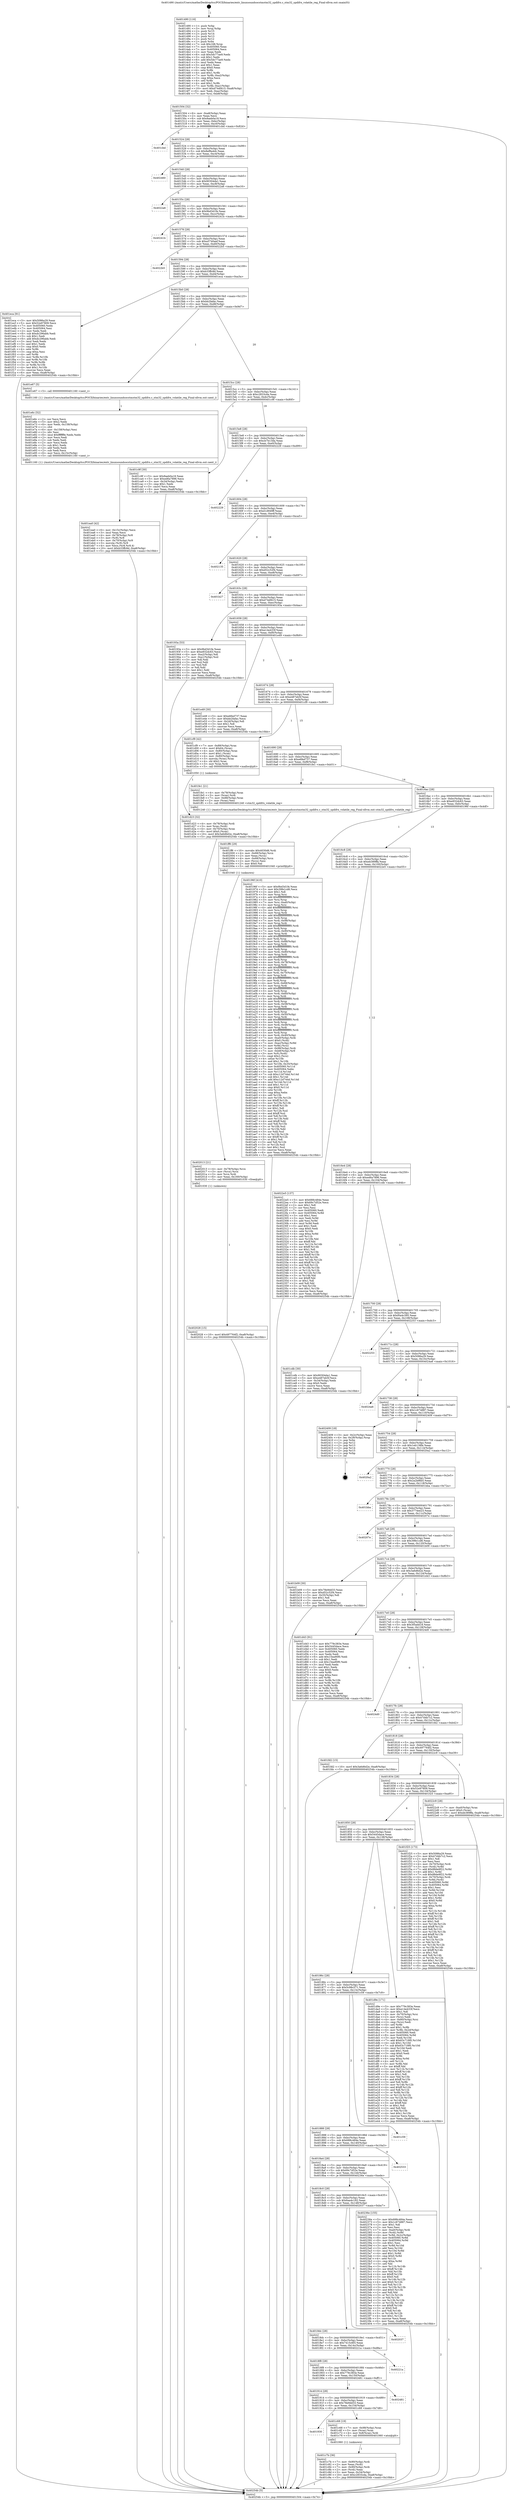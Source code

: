 digraph "0x401490" {
  label = "0x401490 (/mnt/c/Users/mathe/Desktop/tcc/POCII/binaries/extr_linuxsoundsocstmstm32_spdifrx.c_stm32_spdifrx_volatile_reg_Final-ollvm.out::main(0))"
  labelloc = "t"
  node[shape=record]

  Entry [label="",width=0.3,height=0.3,shape=circle,fillcolor=black,style=filled]
  "0x401504" [label="{
     0x401504 [32]\l
     | [instrs]\l
     &nbsp;&nbsp;0x401504 \<+6\>: mov -0xa8(%rbp),%eax\l
     &nbsp;&nbsp;0x40150a \<+2\>: mov %eax,%ecx\l
     &nbsp;&nbsp;0x40150c \<+6\>: sub $0x8aeb0a18,%ecx\l
     &nbsp;&nbsp;0x401512 \<+6\>: mov %eax,-0xbc(%rbp)\l
     &nbsp;&nbsp;0x401518 \<+6\>: mov %ecx,-0xc0(%rbp)\l
     &nbsp;&nbsp;0x40151e \<+6\>: je 0000000000401cbd \<main+0x82d\>\l
  }"]
  "0x401cbd" [label="{
     0x401cbd\l
  }", style=dashed]
  "0x401524" [label="{
     0x401524 [28]\l
     | [instrs]\l
     &nbsp;&nbsp;0x401524 \<+5\>: jmp 0000000000401529 \<main+0x99\>\l
     &nbsp;&nbsp;0x401529 \<+6\>: mov -0xbc(%rbp),%eax\l
     &nbsp;&nbsp;0x40152f \<+5\>: sub $0x8ef8a4dc,%eax\l
     &nbsp;&nbsp;0x401534 \<+6\>: mov %eax,-0xc4(%rbp)\l
     &nbsp;&nbsp;0x40153a \<+6\>: je 0000000000402460 \<main+0xfd0\>\l
  }"]
  Exit [label="",width=0.3,height=0.3,shape=circle,fillcolor=black,style=filled,peripheries=2]
  "0x402460" [label="{
     0x402460\l
  }", style=dashed]
  "0x401540" [label="{
     0x401540 [28]\l
     | [instrs]\l
     &nbsp;&nbsp;0x401540 \<+5\>: jmp 0000000000401545 \<main+0xb5\>\l
     &nbsp;&nbsp;0x401545 \<+6\>: mov -0xbc(%rbp),%eax\l
     &nbsp;&nbsp;0x40154b \<+5\>: sub $0x90304da1,%eax\l
     &nbsp;&nbsp;0x401550 \<+6\>: mov %eax,-0xc8(%rbp)\l
     &nbsp;&nbsp;0x401556 \<+6\>: je 00000000004022a6 \<main+0xe16\>\l
  }"]
  "0x402028" [label="{
     0x402028 [15]\l
     | [instrs]\l
     &nbsp;&nbsp;0x402028 \<+10\>: movl $0x497764f2,-0xa8(%rbp)\l
     &nbsp;&nbsp;0x402032 \<+5\>: jmp 000000000040254b \<main+0x10bb\>\l
  }"]
  "0x4022a6" [label="{
     0x4022a6\l
  }", style=dashed]
  "0x40155c" [label="{
     0x40155c [28]\l
     | [instrs]\l
     &nbsp;&nbsp;0x40155c \<+5\>: jmp 0000000000401561 \<main+0xd1\>\l
     &nbsp;&nbsp;0x401561 \<+6\>: mov -0xbc(%rbp),%eax\l
     &nbsp;&nbsp;0x401567 \<+5\>: sub $0x9bd3d1fe,%eax\l
     &nbsp;&nbsp;0x40156c \<+6\>: mov %eax,-0xcc(%rbp)\l
     &nbsp;&nbsp;0x401572 \<+6\>: je 000000000040241b \<main+0xf8b\>\l
  }"]
  "0x402013" [label="{
     0x402013 [21]\l
     | [instrs]\l
     &nbsp;&nbsp;0x402013 \<+4\>: mov -0x78(%rbp),%rcx\l
     &nbsp;&nbsp;0x402017 \<+3\>: mov (%rcx),%rcx\l
     &nbsp;&nbsp;0x40201a \<+3\>: mov %rcx,%rdi\l
     &nbsp;&nbsp;0x40201d \<+6\>: mov %eax,-0x160(%rbp)\l
     &nbsp;&nbsp;0x402023 \<+5\>: call 0000000000401030 \<free@plt\>\l
     | [calls]\l
     &nbsp;&nbsp;0x401030 \{1\} (unknown)\l
  }"]
  "0x40241b" [label="{
     0x40241b\l
  }", style=dashed]
  "0x401578" [label="{
     0x401578 [28]\l
     | [instrs]\l
     &nbsp;&nbsp;0x401578 \<+5\>: jmp 000000000040157d \<main+0xed\>\l
     &nbsp;&nbsp;0x40157d \<+6\>: mov -0xbc(%rbp),%eax\l
     &nbsp;&nbsp;0x401583 \<+5\>: sub $0xa5740aef,%eax\l
     &nbsp;&nbsp;0x401588 \<+6\>: mov %eax,-0xd0(%rbp)\l
     &nbsp;&nbsp;0x40158e \<+6\>: je 00000000004022b5 \<main+0xe25\>\l
  }"]
  "0x401ff6" [label="{
     0x401ff6 [29]\l
     | [instrs]\l
     &nbsp;&nbsp;0x401ff6 \<+10\>: movabs $0x4030d6,%rdi\l
     &nbsp;&nbsp;0x402000 \<+4\>: mov -0x68(%rbp),%rcx\l
     &nbsp;&nbsp;0x402004 \<+2\>: mov %eax,(%rcx)\l
     &nbsp;&nbsp;0x402006 \<+4\>: mov -0x68(%rbp),%rcx\l
     &nbsp;&nbsp;0x40200a \<+2\>: mov (%rcx),%esi\l
     &nbsp;&nbsp;0x40200c \<+2\>: mov $0x0,%al\l
     &nbsp;&nbsp;0x40200e \<+5\>: call 0000000000401040 \<printf@plt\>\l
     | [calls]\l
     &nbsp;&nbsp;0x401040 \{1\} (unknown)\l
  }"]
  "0x4022b5" [label="{
     0x4022b5\l
  }", style=dashed]
  "0x401594" [label="{
     0x401594 [28]\l
     | [instrs]\l
     &nbsp;&nbsp;0x401594 \<+5\>: jmp 0000000000401599 \<main+0x109\>\l
     &nbsp;&nbsp;0x401599 \<+6\>: mov -0xbc(%rbp),%eax\l
     &nbsp;&nbsp;0x40159f \<+5\>: sub $0xb33ffc8d,%eax\l
     &nbsp;&nbsp;0x4015a4 \<+6\>: mov %eax,-0xd4(%rbp)\l
     &nbsp;&nbsp;0x4015aa \<+6\>: je 0000000000401eca \<main+0xa3a\>\l
  }"]
  "0x401ea0" [label="{
     0x401ea0 [42]\l
     | [instrs]\l
     &nbsp;&nbsp;0x401ea0 \<+6\>: mov -0x15c(%rbp),%ecx\l
     &nbsp;&nbsp;0x401ea6 \<+3\>: imul %eax,%ecx\l
     &nbsp;&nbsp;0x401ea9 \<+4\>: mov -0x78(%rbp),%r8\l
     &nbsp;&nbsp;0x401ead \<+3\>: mov (%r8),%r8\l
     &nbsp;&nbsp;0x401eb0 \<+4\>: mov -0x70(%rbp),%r9\l
     &nbsp;&nbsp;0x401eb4 \<+3\>: movslq (%r9),%r9\l
     &nbsp;&nbsp;0x401eb7 \<+4\>: mov %ecx,(%r8,%r9,4)\l
     &nbsp;&nbsp;0x401ebb \<+10\>: movl $0xb33ffc8d,-0xa8(%rbp)\l
     &nbsp;&nbsp;0x401ec5 \<+5\>: jmp 000000000040254b \<main+0x10bb\>\l
  }"]
  "0x401eca" [label="{
     0x401eca [91]\l
     | [instrs]\l
     &nbsp;&nbsp;0x401eca \<+5\>: mov $0x5086a29,%eax\l
     &nbsp;&nbsp;0x401ecf \<+5\>: mov $0x52e97809,%ecx\l
     &nbsp;&nbsp;0x401ed4 \<+7\>: mov 0x405060,%edx\l
     &nbsp;&nbsp;0x401edb \<+7\>: mov 0x405064,%esi\l
     &nbsp;&nbsp;0x401ee2 \<+2\>: mov %edx,%edi\l
     &nbsp;&nbsp;0x401ee4 \<+6\>: sub $0xdc296abb,%edi\l
     &nbsp;&nbsp;0x401eea \<+3\>: sub $0x1,%edi\l
     &nbsp;&nbsp;0x401eed \<+6\>: add $0xdc296abb,%edi\l
     &nbsp;&nbsp;0x401ef3 \<+3\>: imul %edi,%edx\l
     &nbsp;&nbsp;0x401ef6 \<+3\>: and $0x1,%edx\l
     &nbsp;&nbsp;0x401ef9 \<+3\>: cmp $0x0,%edx\l
     &nbsp;&nbsp;0x401efc \<+4\>: sete %r8b\l
     &nbsp;&nbsp;0x401f00 \<+3\>: cmp $0xa,%esi\l
     &nbsp;&nbsp;0x401f03 \<+4\>: setl %r9b\l
     &nbsp;&nbsp;0x401f07 \<+3\>: mov %r8b,%r10b\l
     &nbsp;&nbsp;0x401f0a \<+3\>: and %r9b,%r10b\l
     &nbsp;&nbsp;0x401f0d \<+3\>: xor %r9b,%r8b\l
     &nbsp;&nbsp;0x401f10 \<+3\>: or %r8b,%r10b\l
     &nbsp;&nbsp;0x401f13 \<+4\>: test $0x1,%r10b\l
     &nbsp;&nbsp;0x401f17 \<+3\>: cmovne %ecx,%eax\l
     &nbsp;&nbsp;0x401f1a \<+6\>: mov %eax,-0xa8(%rbp)\l
     &nbsp;&nbsp;0x401f20 \<+5\>: jmp 000000000040254b \<main+0x10bb\>\l
  }"]
  "0x4015b0" [label="{
     0x4015b0 [28]\l
     | [instrs]\l
     &nbsp;&nbsp;0x4015b0 \<+5\>: jmp 00000000004015b5 \<main+0x125\>\l
     &nbsp;&nbsp;0x4015b5 \<+6\>: mov -0xbc(%rbp),%eax\l
     &nbsp;&nbsp;0x4015bb \<+5\>: sub $0xbb2fafac,%eax\l
     &nbsp;&nbsp;0x4015c0 \<+6\>: mov %eax,-0xd8(%rbp)\l
     &nbsp;&nbsp;0x4015c6 \<+6\>: je 0000000000401e67 \<main+0x9d7\>\l
  }"]
  "0x401e6c" [label="{
     0x401e6c [52]\l
     | [instrs]\l
     &nbsp;&nbsp;0x401e6c \<+2\>: xor %ecx,%ecx\l
     &nbsp;&nbsp;0x401e6e \<+5\>: mov $0x2,%edx\l
     &nbsp;&nbsp;0x401e73 \<+6\>: mov %edx,-0x158(%rbp)\l
     &nbsp;&nbsp;0x401e79 \<+1\>: cltd\l
     &nbsp;&nbsp;0x401e7a \<+6\>: mov -0x158(%rbp),%esi\l
     &nbsp;&nbsp;0x401e80 \<+2\>: idiv %esi\l
     &nbsp;&nbsp;0x401e82 \<+6\>: imul $0xfffffffe,%edx,%edx\l
     &nbsp;&nbsp;0x401e88 \<+2\>: mov %ecx,%edi\l
     &nbsp;&nbsp;0x401e8a \<+2\>: sub %edx,%edi\l
     &nbsp;&nbsp;0x401e8c \<+2\>: mov %ecx,%edx\l
     &nbsp;&nbsp;0x401e8e \<+3\>: sub $0x1,%edx\l
     &nbsp;&nbsp;0x401e91 \<+2\>: add %edx,%edi\l
     &nbsp;&nbsp;0x401e93 \<+2\>: sub %edi,%ecx\l
     &nbsp;&nbsp;0x401e95 \<+6\>: mov %ecx,-0x15c(%rbp)\l
     &nbsp;&nbsp;0x401e9b \<+5\>: call 0000000000401160 \<next_i\>\l
     | [calls]\l
     &nbsp;&nbsp;0x401160 \{1\} (/mnt/c/Users/mathe/Desktop/tcc/POCII/binaries/extr_linuxsoundsocstmstm32_spdifrx.c_stm32_spdifrx_volatile_reg_Final-ollvm.out::next_i)\l
  }"]
  "0x401e67" [label="{
     0x401e67 [5]\l
     | [instrs]\l
     &nbsp;&nbsp;0x401e67 \<+5\>: call 0000000000401160 \<next_i\>\l
     | [calls]\l
     &nbsp;&nbsp;0x401160 \{1\} (/mnt/c/Users/mathe/Desktop/tcc/POCII/binaries/extr_linuxsoundsocstmstm32_spdifrx.c_stm32_spdifrx_volatile_reg_Final-ollvm.out::next_i)\l
  }"]
  "0x4015cc" [label="{
     0x4015cc [28]\l
     | [instrs]\l
     &nbsp;&nbsp;0x4015cc \<+5\>: jmp 00000000004015d1 \<main+0x141\>\l
     &nbsp;&nbsp;0x4015d1 \<+6\>: mov -0xbc(%rbp),%eax\l
     &nbsp;&nbsp;0x4015d7 \<+5\>: sub $0xc2833cda,%eax\l
     &nbsp;&nbsp;0x4015dc \<+6\>: mov %eax,-0xdc(%rbp)\l
     &nbsp;&nbsp;0x4015e2 \<+6\>: je 0000000000401c9f \<main+0x80f\>\l
  }"]
  "0x401d23" [label="{
     0x401d23 [32]\l
     | [instrs]\l
     &nbsp;&nbsp;0x401d23 \<+4\>: mov -0x78(%rbp),%rdi\l
     &nbsp;&nbsp;0x401d27 \<+3\>: mov %rax,(%rdi)\l
     &nbsp;&nbsp;0x401d2a \<+4\>: mov -0x70(%rbp),%rax\l
     &nbsp;&nbsp;0x401d2e \<+6\>: movl $0x0,(%rax)\l
     &nbsp;&nbsp;0x401d34 \<+10\>: movl $0x3a6d6d2e,-0xa8(%rbp)\l
     &nbsp;&nbsp;0x401d3e \<+5\>: jmp 000000000040254b \<main+0x10bb\>\l
  }"]
  "0x401c9f" [label="{
     0x401c9f [30]\l
     | [instrs]\l
     &nbsp;&nbsp;0x401c9f \<+5\>: mov $0x8aeb0a18,%eax\l
     &nbsp;&nbsp;0x401ca4 \<+5\>: mov $0xed6a7896,%ecx\l
     &nbsp;&nbsp;0x401ca9 \<+3\>: mov -0x34(%rbp),%edx\l
     &nbsp;&nbsp;0x401cac \<+3\>: cmp $0x1,%edx\l
     &nbsp;&nbsp;0x401caf \<+3\>: cmovl %ecx,%eax\l
     &nbsp;&nbsp;0x401cb2 \<+6\>: mov %eax,-0xa8(%rbp)\l
     &nbsp;&nbsp;0x401cb8 \<+5\>: jmp 000000000040254b \<main+0x10bb\>\l
  }"]
  "0x4015e8" [label="{
     0x4015e8 [28]\l
     | [instrs]\l
     &nbsp;&nbsp;0x4015e8 \<+5\>: jmp 00000000004015ed \<main+0x15d\>\l
     &nbsp;&nbsp;0x4015ed \<+6\>: mov -0xbc(%rbp),%eax\l
     &nbsp;&nbsp;0x4015f3 \<+5\>: sub $0xcb7b13da,%eax\l
     &nbsp;&nbsp;0x4015f8 \<+6\>: mov %eax,-0xe0(%rbp)\l
     &nbsp;&nbsp;0x4015fe \<+6\>: je 0000000000402229 \<main+0xd99\>\l
  }"]
  "0x401c7b" [label="{
     0x401c7b [36]\l
     | [instrs]\l
     &nbsp;&nbsp;0x401c7b \<+7\>: mov -0x90(%rbp),%rdi\l
     &nbsp;&nbsp;0x401c82 \<+2\>: mov %eax,(%rdi)\l
     &nbsp;&nbsp;0x401c84 \<+7\>: mov -0x90(%rbp),%rdi\l
     &nbsp;&nbsp;0x401c8b \<+2\>: mov (%rdi),%eax\l
     &nbsp;&nbsp;0x401c8d \<+3\>: mov %eax,-0x34(%rbp)\l
     &nbsp;&nbsp;0x401c90 \<+10\>: movl $0xc2833cda,-0xa8(%rbp)\l
     &nbsp;&nbsp;0x401c9a \<+5\>: jmp 000000000040254b \<main+0x10bb\>\l
  }"]
  "0x402229" [label="{
     0x402229\l
  }", style=dashed]
  "0x401604" [label="{
     0x401604 [28]\l
     | [instrs]\l
     &nbsp;&nbsp;0x401604 \<+5\>: jmp 0000000000401609 \<main+0x179\>\l
     &nbsp;&nbsp;0x401609 \<+6\>: mov -0xbc(%rbp),%eax\l
     &nbsp;&nbsp;0x40160f \<+5\>: sub $0xd1d949ff,%eax\l
     &nbsp;&nbsp;0x401614 \<+6\>: mov %eax,-0xe4(%rbp)\l
     &nbsp;&nbsp;0x40161a \<+6\>: je 0000000000402135 \<main+0xca5\>\l
  }"]
  "0x401930" [label="{
     0x401930\l
  }", style=dashed]
  "0x402135" [label="{
     0x402135\l
  }", style=dashed]
  "0x401620" [label="{
     0x401620 [28]\l
     | [instrs]\l
     &nbsp;&nbsp;0x401620 \<+5\>: jmp 0000000000401625 \<main+0x195\>\l
     &nbsp;&nbsp;0x401625 \<+6\>: mov -0xbc(%rbp),%eax\l
     &nbsp;&nbsp;0x40162b \<+5\>: sub $0xd52c52f4,%eax\l
     &nbsp;&nbsp;0x401630 \<+6\>: mov %eax,-0xe8(%rbp)\l
     &nbsp;&nbsp;0x401636 \<+6\>: je 0000000000401b27 \<main+0x697\>\l
  }"]
  "0x401c68" [label="{
     0x401c68 [19]\l
     | [instrs]\l
     &nbsp;&nbsp;0x401c68 \<+7\>: mov -0x98(%rbp),%rax\l
     &nbsp;&nbsp;0x401c6f \<+3\>: mov (%rax),%rax\l
     &nbsp;&nbsp;0x401c72 \<+4\>: mov 0x8(%rax),%rdi\l
     &nbsp;&nbsp;0x401c76 \<+5\>: call 0000000000401060 \<atoi@plt\>\l
     | [calls]\l
     &nbsp;&nbsp;0x401060 \{1\} (unknown)\l
  }"]
  "0x401b27" [label="{
     0x401b27\l
  }", style=dashed]
  "0x40163c" [label="{
     0x40163c [28]\l
     | [instrs]\l
     &nbsp;&nbsp;0x40163c \<+5\>: jmp 0000000000401641 \<main+0x1b1\>\l
     &nbsp;&nbsp;0x401641 \<+6\>: mov -0xbc(%rbp),%eax\l
     &nbsp;&nbsp;0x401647 \<+5\>: sub $0xd74df415,%eax\l
     &nbsp;&nbsp;0x40164c \<+6\>: mov %eax,-0xec(%rbp)\l
     &nbsp;&nbsp;0x401652 \<+6\>: je 000000000040193a \<main+0x4aa\>\l
  }"]
  "0x401914" [label="{
     0x401914 [28]\l
     | [instrs]\l
     &nbsp;&nbsp;0x401914 \<+5\>: jmp 0000000000401919 \<main+0x489\>\l
     &nbsp;&nbsp;0x401919 \<+6\>: mov -0xbc(%rbp),%eax\l
     &nbsp;&nbsp;0x40191f \<+5\>: sub $0x78e9dd33,%eax\l
     &nbsp;&nbsp;0x401924 \<+6\>: mov %eax,-0x154(%rbp)\l
     &nbsp;&nbsp;0x40192a \<+6\>: je 0000000000401c68 \<main+0x7d8\>\l
  }"]
  "0x40193a" [label="{
     0x40193a [53]\l
     | [instrs]\l
     &nbsp;&nbsp;0x40193a \<+5\>: mov $0x9bd3d1fe,%eax\l
     &nbsp;&nbsp;0x40193f \<+5\>: mov $0xe932dc63,%ecx\l
     &nbsp;&nbsp;0x401944 \<+6\>: mov -0xa2(%rbp),%dl\l
     &nbsp;&nbsp;0x40194a \<+7\>: mov -0xa1(%rbp),%sil\l
     &nbsp;&nbsp;0x401951 \<+3\>: mov %dl,%dil\l
     &nbsp;&nbsp;0x401954 \<+3\>: and %sil,%dil\l
     &nbsp;&nbsp;0x401957 \<+3\>: xor %sil,%dl\l
     &nbsp;&nbsp;0x40195a \<+3\>: or %dl,%dil\l
     &nbsp;&nbsp;0x40195d \<+4\>: test $0x1,%dil\l
     &nbsp;&nbsp;0x401961 \<+3\>: cmovne %ecx,%eax\l
     &nbsp;&nbsp;0x401964 \<+6\>: mov %eax,-0xa8(%rbp)\l
     &nbsp;&nbsp;0x40196a \<+5\>: jmp 000000000040254b \<main+0x10bb\>\l
  }"]
  "0x401658" [label="{
     0x401658 [28]\l
     | [instrs]\l
     &nbsp;&nbsp;0x401658 \<+5\>: jmp 000000000040165d \<main+0x1cd\>\l
     &nbsp;&nbsp;0x40165d \<+6\>: mov -0xbc(%rbp),%eax\l
     &nbsp;&nbsp;0x401663 \<+5\>: sub $0xe14e433f,%eax\l
     &nbsp;&nbsp;0x401668 \<+6\>: mov %eax,-0xf0(%rbp)\l
     &nbsp;&nbsp;0x40166e \<+6\>: je 0000000000401e49 \<main+0x9b9\>\l
  }"]
  "0x40254b" [label="{
     0x40254b [5]\l
     | [instrs]\l
     &nbsp;&nbsp;0x40254b \<+5\>: jmp 0000000000401504 \<main+0x74\>\l
  }"]
  "0x401490" [label="{
     0x401490 [116]\l
     | [instrs]\l
     &nbsp;&nbsp;0x401490 \<+1\>: push %rbp\l
     &nbsp;&nbsp;0x401491 \<+3\>: mov %rsp,%rbp\l
     &nbsp;&nbsp;0x401494 \<+2\>: push %r15\l
     &nbsp;&nbsp;0x401496 \<+2\>: push %r14\l
     &nbsp;&nbsp;0x401498 \<+2\>: push %r13\l
     &nbsp;&nbsp;0x40149a \<+2\>: push %r12\l
     &nbsp;&nbsp;0x40149c \<+1\>: push %rbx\l
     &nbsp;&nbsp;0x40149d \<+7\>: sub $0x168,%rsp\l
     &nbsp;&nbsp;0x4014a4 \<+7\>: mov 0x405060,%eax\l
     &nbsp;&nbsp;0x4014ab \<+7\>: mov 0x405064,%ecx\l
     &nbsp;&nbsp;0x4014b2 \<+2\>: mov %eax,%edx\l
     &nbsp;&nbsp;0x4014b4 \<+6\>: sub $0x5dc77ae9,%edx\l
     &nbsp;&nbsp;0x4014ba \<+3\>: sub $0x1,%edx\l
     &nbsp;&nbsp;0x4014bd \<+6\>: add $0x5dc77ae9,%edx\l
     &nbsp;&nbsp;0x4014c3 \<+3\>: imul %edx,%eax\l
     &nbsp;&nbsp;0x4014c6 \<+3\>: and $0x1,%eax\l
     &nbsp;&nbsp;0x4014c9 \<+3\>: cmp $0x0,%eax\l
     &nbsp;&nbsp;0x4014cc \<+4\>: sete %r8b\l
     &nbsp;&nbsp;0x4014d0 \<+4\>: and $0x1,%r8b\l
     &nbsp;&nbsp;0x4014d4 \<+7\>: mov %r8b,-0xa2(%rbp)\l
     &nbsp;&nbsp;0x4014db \<+3\>: cmp $0xa,%ecx\l
     &nbsp;&nbsp;0x4014de \<+4\>: setl %r8b\l
     &nbsp;&nbsp;0x4014e2 \<+4\>: and $0x1,%r8b\l
     &nbsp;&nbsp;0x4014e6 \<+7\>: mov %r8b,-0xa1(%rbp)\l
     &nbsp;&nbsp;0x4014ed \<+10\>: movl $0xd74df415,-0xa8(%rbp)\l
     &nbsp;&nbsp;0x4014f7 \<+6\>: mov %edi,-0xac(%rbp)\l
     &nbsp;&nbsp;0x4014fd \<+7\>: mov %rsi,-0xb8(%rbp)\l
  }"]
  "0x402481" [label="{
     0x402481\l
  }", style=dashed]
  "0x401e49" [label="{
     0x401e49 [30]\l
     | [instrs]\l
     &nbsp;&nbsp;0x401e49 \<+5\>: mov $0xe6fed737,%eax\l
     &nbsp;&nbsp;0x401e4e \<+5\>: mov $0xbb2fafac,%ecx\l
     &nbsp;&nbsp;0x401e53 \<+3\>: mov -0x2d(%rbp),%dl\l
     &nbsp;&nbsp;0x401e56 \<+3\>: test $0x1,%dl\l
     &nbsp;&nbsp;0x401e59 \<+3\>: cmovne %ecx,%eax\l
     &nbsp;&nbsp;0x401e5c \<+6\>: mov %eax,-0xa8(%rbp)\l
     &nbsp;&nbsp;0x401e62 \<+5\>: jmp 000000000040254b \<main+0x10bb\>\l
  }"]
  "0x401674" [label="{
     0x401674 [28]\l
     | [instrs]\l
     &nbsp;&nbsp;0x401674 \<+5\>: jmp 0000000000401679 \<main+0x1e9\>\l
     &nbsp;&nbsp;0x401679 \<+6\>: mov -0xbc(%rbp),%eax\l
     &nbsp;&nbsp;0x40167f \<+5\>: sub $0xe487eb5f,%eax\l
     &nbsp;&nbsp;0x401684 \<+6\>: mov %eax,-0xf4(%rbp)\l
     &nbsp;&nbsp;0x40168a \<+6\>: je 0000000000401cf9 \<main+0x869\>\l
  }"]
  "0x4018f8" [label="{
     0x4018f8 [28]\l
     | [instrs]\l
     &nbsp;&nbsp;0x4018f8 \<+5\>: jmp 00000000004018fd \<main+0x46d\>\l
     &nbsp;&nbsp;0x4018fd \<+6\>: mov -0xbc(%rbp),%eax\l
     &nbsp;&nbsp;0x401903 \<+5\>: sub $0x779c383e,%eax\l
     &nbsp;&nbsp;0x401908 \<+6\>: mov %eax,-0x150(%rbp)\l
     &nbsp;&nbsp;0x40190e \<+6\>: je 0000000000402481 \<main+0xff1\>\l
  }"]
  "0x401cf9" [label="{
     0x401cf9 [42]\l
     | [instrs]\l
     &nbsp;&nbsp;0x401cf9 \<+7\>: mov -0x88(%rbp),%rax\l
     &nbsp;&nbsp;0x401d00 \<+6\>: movl $0x64,(%rax)\l
     &nbsp;&nbsp;0x401d06 \<+4\>: mov -0x80(%rbp),%rax\l
     &nbsp;&nbsp;0x401d0a \<+6\>: movl $0x1,(%rax)\l
     &nbsp;&nbsp;0x401d10 \<+4\>: mov -0x80(%rbp),%rax\l
     &nbsp;&nbsp;0x401d14 \<+3\>: movslq (%rax),%rax\l
     &nbsp;&nbsp;0x401d17 \<+4\>: shl $0x2,%rax\l
     &nbsp;&nbsp;0x401d1b \<+3\>: mov %rax,%rdi\l
     &nbsp;&nbsp;0x401d1e \<+5\>: call 0000000000401050 \<malloc@plt\>\l
     | [calls]\l
     &nbsp;&nbsp;0x401050 \{1\} (unknown)\l
  }"]
  "0x401690" [label="{
     0x401690 [28]\l
     | [instrs]\l
     &nbsp;&nbsp;0x401690 \<+5\>: jmp 0000000000401695 \<main+0x205\>\l
     &nbsp;&nbsp;0x401695 \<+6\>: mov -0xbc(%rbp),%eax\l
     &nbsp;&nbsp;0x40169b \<+5\>: sub $0xe6fed737,%eax\l
     &nbsp;&nbsp;0x4016a0 \<+6\>: mov %eax,-0xf8(%rbp)\l
     &nbsp;&nbsp;0x4016a6 \<+6\>: je 0000000000401fe1 \<main+0xb51\>\l
  }"]
  "0x40221a" [label="{
     0x40221a\l
  }", style=dashed]
  "0x401fe1" [label="{
     0x401fe1 [21]\l
     | [instrs]\l
     &nbsp;&nbsp;0x401fe1 \<+4\>: mov -0x78(%rbp),%rax\l
     &nbsp;&nbsp;0x401fe5 \<+3\>: mov (%rax),%rdi\l
     &nbsp;&nbsp;0x401fe8 \<+7\>: mov -0x88(%rbp),%rax\l
     &nbsp;&nbsp;0x401fef \<+2\>: mov (%rax),%esi\l
     &nbsp;&nbsp;0x401ff1 \<+5\>: call 0000000000401240 \<stm32_spdifrx_volatile_reg\>\l
     | [calls]\l
     &nbsp;&nbsp;0x401240 \{1\} (/mnt/c/Users/mathe/Desktop/tcc/POCII/binaries/extr_linuxsoundsocstmstm32_spdifrx.c_stm32_spdifrx_volatile_reg_Final-ollvm.out::stm32_spdifrx_volatile_reg)\l
  }"]
  "0x4016ac" [label="{
     0x4016ac [28]\l
     | [instrs]\l
     &nbsp;&nbsp;0x4016ac \<+5\>: jmp 00000000004016b1 \<main+0x221\>\l
     &nbsp;&nbsp;0x4016b1 \<+6\>: mov -0xbc(%rbp),%eax\l
     &nbsp;&nbsp;0x4016b7 \<+5\>: sub $0xe932dc63,%eax\l
     &nbsp;&nbsp;0x4016bc \<+6\>: mov %eax,-0xfc(%rbp)\l
     &nbsp;&nbsp;0x4016c2 \<+6\>: je 000000000040196f \<main+0x4df\>\l
  }"]
  "0x4018dc" [label="{
     0x4018dc [28]\l
     | [instrs]\l
     &nbsp;&nbsp;0x4018dc \<+5\>: jmp 00000000004018e1 \<main+0x451\>\l
     &nbsp;&nbsp;0x4018e1 \<+6\>: mov -0xbc(%rbp),%eax\l
     &nbsp;&nbsp;0x4018e7 \<+5\>: sub $0x7415c6f3,%eax\l
     &nbsp;&nbsp;0x4018ec \<+6\>: mov %eax,-0x14c(%rbp)\l
     &nbsp;&nbsp;0x4018f2 \<+6\>: je 000000000040221a \<main+0xd8a\>\l
  }"]
  "0x40196f" [label="{
     0x40196f [410]\l
     | [instrs]\l
     &nbsp;&nbsp;0x40196f \<+5\>: mov $0x9bd3d1fe,%eax\l
     &nbsp;&nbsp;0x401974 \<+5\>: mov $0x39fe1cd6,%ecx\l
     &nbsp;&nbsp;0x401979 \<+2\>: mov $0x1,%dl\l
     &nbsp;&nbsp;0x40197b \<+3\>: mov %rsp,%rsi\l
     &nbsp;&nbsp;0x40197e \<+4\>: add $0xfffffffffffffff0,%rsi\l
     &nbsp;&nbsp;0x401982 \<+3\>: mov %rsi,%rsp\l
     &nbsp;&nbsp;0x401985 \<+7\>: mov %rsi,-0xa0(%rbp)\l
     &nbsp;&nbsp;0x40198c \<+3\>: mov %rsp,%rsi\l
     &nbsp;&nbsp;0x40198f \<+4\>: add $0xfffffffffffffff0,%rsi\l
     &nbsp;&nbsp;0x401993 \<+3\>: mov %rsi,%rsp\l
     &nbsp;&nbsp;0x401996 \<+3\>: mov %rsp,%rdi\l
     &nbsp;&nbsp;0x401999 \<+4\>: add $0xfffffffffffffff0,%rdi\l
     &nbsp;&nbsp;0x40199d \<+3\>: mov %rdi,%rsp\l
     &nbsp;&nbsp;0x4019a0 \<+7\>: mov %rdi,-0x98(%rbp)\l
     &nbsp;&nbsp;0x4019a7 \<+3\>: mov %rsp,%rdi\l
     &nbsp;&nbsp;0x4019aa \<+4\>: add $0xfffffffffffffff0,%rdi\l
     &nbsp;&nbsp;0x4019ae \<+3\>: mov %rdi,%rsp\l
     &nbsp;&nbsp;0x4019b1 \<+7\>: mov %rdi,-0x90(%rbp)\l
     &nbsp;&nbsp;0x4019b8 \<+3\>: mov %rsp,%rdi\l
     &nbsp;&nbsp;0x4019bb \<+4\>: add $0xfffffffffffffff0,%rdi\l
     &nbsp;&nbsp;0x4019bf \<+3\>: mov %rdi,%rsp\l
     &nbsp;&nbsp;0x4019c2 \<+7\>: mov %rdi,-0x88(%rbp)\l
     &nbsp;&nbsp;0x4019c9 \<+3\>: mov %rsp,%rdi\l
     &nbsp;&nbsp;0x4019cc \<+4\>: add $0xfffffffffffffff0,%rdi\l
     &nbsp;&nbsp;0x4019d0 \<+3\>: mov %rdi,%rsp\l
     &nbsp;&nbsp;0x4019d3 \<+4\>: mov %rdi,-0x80(%rbp)\l
     &nbsp;&nbsp;0x4019d7 \<+3\>: mov %rsp,%rdi\l
     &nbsp;&nbsp;0x4019da \<+4\>: add $0xfffffffffffffff0,%rdi\l
     &nbsp;&nbsp;0x4019de \<+3\>: mov %rdi,%rsp\l
     &nbsp;&nbsp;0x4019e1 \<+4\>: mov %rdi,-0x78(%rbp)\l
     &nbsp;&nbsp;0x4019e5 \<+3\>: mov %rsp,%rdi\l
     &nbsp;&nbsp;0x4019e8 \<+4\>: add $0xfffffffffffffff0,%rdi\l
     &nbsp;&nbsp;0x4019ec \<+3\>: mov %rdi,%rsp\l
     &nbsp;&nbsp;0x4019ef \<+4\>: mov %rdi,-0x70(%rbp)\l
     &nbsp;&nbsp;0x4019f3 \<+3\>: mov %rsp,%rdi\l
     &nbsp;&nbsp;0x4019f6 \<+4\>: add $0xfffffffffffffff0,%rdi\l
     &nbsp;&nbsp;0x4019fa \<+3\>: mov %rdi,%rsp\l
     &nbsp;&nbsp;0x4019fd \<+4\>: mov %rdi,-0x68(%rbp)\l
     &nbsp;&nbsp;0x401a01 \<+3\>: mov %rsp,%rdi\l
     &nbsp;&nbsp;0x401a04 \<+4\>: add $0xfffffffffffffff0,%rdi\l
     &nbsp;&nbsp;0x401a08 \<+3\>: mov %rdi,%rsp\l
     &nbsp;&nbsp;0x401a0b \<+4\>: mov %rdi,-0x60(%rbp)\l
     &nbsp;&nbsp;0x401a0f \<+3\>: mov %rsp,%rdi\l
     &nbsp;&nbsp;0x401a12 \<+4\>: add $0xfffffffffffffff0,%rdi\l
     &nbsp;&nbsp;0x401a16 \<+3\>: mov %rdi,%rsp\l
     &nbsp;&nbsp;0x401a19 \<+4\>: mov %rdi,-0x58(%rbp)\l
     &nbsp;&nbsp;0x401a1d \<+3\>: mov %rsp,%rdi\l
     &nbsp;&nbsp;0x401a20 \<+4\>: add $0xfffffffffffffff0,%rdi\l
     &nbsp;&nbsp;0x401a24 \<+3\>: mov %rdi,%rsp\l
     &nbsp;&nbsp;0x401a27 \<+4\>: mov %rdi,-0x50(%rbp)\l
     &nbsp;&nbsp;0x401a2b \<+3\>: mov %rsp,%rdi\l
     &nbsp;&nbsp;0x401a2e \<+4\>: add $0xfffffffffffffff0,%rdi\l
     &nbsp;&nbsp;0x401a32 \<+3\>: mov %rdi,%rsp\l
     &nbsp;&nbsp;0x401a35 \<+4\>: mov %rdi,-0x48(%rbp)\l
     &nbsp;&nbsp;0x401a39 \<+3\>: mov %rsp,%rdi\l
     &nbsp;&nbsp;0x401a3c \<+4\>: add $0xfffffffffffffff0,%rdi\l
     &nbsp;&nbsp;0x401a40 \<+3\>: mov %rdi,%rsp\l
     &nbsp;&nbsp;0x401a43 \<+4\>: mov %rdi,-0x40(%rbp)\l
     &nbsp;&nbsp;0x401a47 \<+7\>: mov -0xa0(%rbp),%rdi\l
     &nbsp;&nbsp;0x401a4e \<+6\>: movl $0x0,(%rdi)\l
     &nbsp;&nbsp;0x401a54 \<+7\>: mov -0xac(%rbp),%r8d\l
     &nbsp;&nbsp;0x401a5b \<+3\>: mov %r8d,(%rsi)\l
     &nbsp;&nbsp;0x401a5e \<+7\>: mov -0x98(%rbp),%rdi\l
     &nbsp;&nbsp;0x401a65 \<+7\>: mov -0xb8(%rbp),%r9\l
     &nbsp;&nbsp;0x401a6c \<+3\>: mov %r9,(%rdi)\l
     &nbsp;&nbsp;0x401a6f \<+3\>: cmpl $0x2,(%rsi)\l
     &nbsp;&nbsp;0x401a72 \<+4\>: setne %r10b\l
     &nbsp;&nbsp;0x401a76 \<+4\>: and $0x1,%r10b\l
     &nbsp;&nbsp;0x401a7a \<+4\>: mov %r10b,-0x35(%rbp)\l
     &nbsp;&nbsp;0x401a7e \<+8\>: mov 0x405060,%r11d\l
     &nbsp;&nbsp;0x401a86 \<+7\>: mov 0x405064,%ebx\l
     &nbsp;&nbsp;0x401a8d \<+3\>: mov %r11d,%r14d\l
     &nbsp;&nbsp;0x401a90 \<+7\>: sub $0xc12d744d,%r14d\l
     &nbsp;&nbsp;0x401a97 \<+4\>: sub $0x1,%r14d\l
     &nbsp;&nbsp;0x401a9b \<+7\>: add $0xc12d744d,%r14d\l
     &nbsp;&nbsp;0x401aa2 \<+4\>: imul %r14d,%r11d\l
     &nbsp;&nbsp;0x401aa6 \<+4\>: and $0x1,%r11d\l
     &nbsp;&nbsp;0x401aaa \<+4\>: cmp $0x0,%r11d\l
     &nbsp;&nbsp;0x401aae \<+4\>: sete %r10b\l
     &nbsp;&nbsp;0x401ab2 \<+3\>: cmp $0xa,%ebx\l
     &nbsp;&nbsp;0x401ab5 \<+4\>: setl %r15b\l
     &nbsp;&nbsp;0x401ab9 \<+3\>: mov %r10b,%r12b\l
     &nbsp;&nbsp;0x401abc \<+4\>: xor $0xff,%r12b\l
     &nbsp;&nbsp;0x401ac0 \<+3\>: mov %r15b,%r13b\l
     &nbsp;&nbsp;0x401ac3 \<+4\>: xor $0xff,%r13b\l
     &nbsp;&nbsp;0x401ac7 \<+3\>: xor $0x1,%dl\l
     &nbsp;&nbsp;0x401aca \<+3\>: mov %r12b,%sil\l
     &nbsp;&nbsp;0x401acd \<+4\>: and $0xff,%sil\l
     &nbsp;&nbsp;0x401ad1 \<+3\>: and %dl,%r10b\l
     &nbsp;&nbsp;0x401ad4 \<+3\>: mov %r13b,%dil\l
     &nbsp;&nbsp;0x401ad7 \<+4\>: and $0xff,%dil\l
     &nbsp;&nbsp;0x401adb \<+3\>: and %dl,%r15b\l
     &nbsp;&nbsp;0x401ade \<+3\>: or %r10b,%sil\l
     &nbsp;&nbsp;0x401ae1 \<+3\>: or %r15b,%dil\l
     &nbsp;&nbsp;0x401ae4 \<+3\>: xor %dil,%sil\l
     &nbsp;&nbsp;0x401ae7 \<+3\>: or %r13b,%r12b\l
     &nbsp;&nbsp;0x401aea \<+4\>: xor $0xff,%r12b\l
     &nbsp;&nbsp;0x401aee \<+3\>: or $0x1,%dl\l
     &nbsp;&nbsp;0x401af1 \<+3\>: and %dl,%r12b\l
     &nbsp;&nbsp;0x401af4 \<+3\>: or %r12b,%sil\l
     &nbsp;&nbsp;0x401af7 \<+4\>: test $0x1,%sil\l
     &nbsp;&nbsp;0x401afb \<+3\>: cmovne %ecx,%eax\l
     &nbsp;&nbsp;0x401afe \<+6\>: mov %eax,-0xa8(%rbp)\l
     &nbsp;&nbsp;0x401b04 \<+5\>: jmp 000000000040254b \<main+0x10bb\>\l
  }"]
  "0x4016c8" [label="{
     0x4016c8 [28]\l
     | [instrs]\l
     &nbsp;&nbsp;0x4016c8 \<+5\>: jmp 00000000004016cd \<main+0x23d\>\l
     &nbsp;&nbsp;0x4016cd \<+6\>: mov -0xbc(%rbp),%eax\l
     &nbsp;&nbsp;0x4016d3 \<+5\>: sub $0xeb389ffa,%eax\l
     &nbsp;&nbsp;0x4016d8 \<+6\>: mov %eax,-0x100(%rbp)\l
     &nbsp;&nbsp;0x4016de \<+6\>: je 00000000004022e5 \<main+0xe55\>\l
  }"]
  "0x402037" [label="{
     0x402037\l
  }", style=dashed]
  "0x4018c0" [label="{
     0x4018c0 [28]\l
     | [instrs]\l
     &nbsp;&nbsp;0x4018c0 \<+5\>: jmp 00000000004018c5 \<main+0x435\>\l
     &nbsp;&nbsp;0x4018c5 \<+6\>: mov -0xbc(%rbp),%eax\l
     &nbsp;&nbsp;0x4018cb \<+5\>: sub $0x6aa4c182,%eax\l
     &nbsp;&nbsp;0x4018d0 \<+6\>: mov %eax,-0x148(%rbp)\l
     &nbsp;&nbsp;0x4018d6 \<+6\>: je 0000000000402037 \<main+0xba7\>\l
  }"]
  "0x4022e5" [label="{
     0x4022e5 [137]\l
     | [instrs]\l
     &nbsp;&nbsp;0x4022e5 \<+5\>: mov $0x688c484e,%eax\l
     &nbsp;&nbsp;0x4022ea \<+5\>: mov $0x69c7d52e,%ecx\l
     &nbsp;&nbsp;0x4022ef \<+2\>: mov $0x1,%dl\l
     &nbsp;&nbsp;0x4022f1 \<+2\>: xor %esi,%esi\l
     &nbsp;&nbsp;0x4022f3 \<+7\>: mov 0x405060,%edi\l
     &nbsp;&nbsp;0x4022fa \<+8\>: mov 0x405064,%r8d\l
     &nbsp;&nbsp;0x402302 \<+3\>: sub $0x1,%esi\l
     &nbsp;&nbsp;0x402305 \<+3\>: mov %edi,%r9d\l
     &nbsp;&nbsp;0x402308 \<+3\>: add %esi,%r9d\l
     &nbsp;&nbsp;0x40230b \<+4\>: imul %r9d,%edi\l
     &nbsp;&nbsp;0x40230f \<+3\>: and $0x1,%edi\l
     &nbsp;&nbsp;0x402312 \<+3\>: cmp $0x0,%edi\l
     &nbsp;&nbsp;0x402315 \<+4\>: sete %r10b\l
     &nbsp;&nbsp;0x402319 \<+4\>: cmp $0xa,%r8d\l
     &nbsp;&nbsp;0x40231d \<+4\>: setl %r11b\l
     &nbsp;&nbsp;0x402321 \<+3\>: mov %r10b,%bl\l
     &nbsp;&nbsp;0x402324 \<+3\>: xor $0xff,%bl\l
     &nbsp;&nbsp;0x402327 \<+3\>: mov %r11b,%r14b\l
     &nbsp;&nbsp;0x40232a \<+4\>: xor $0xff,%r14b\l
     &nbsp;&nbsp;0x40232e \<+3\>: xor $0x1,%dl\l
     &nbsp;&nbsp;0x402331 \<+3\>: mov %bl,%r15b\l
     &nbsp;&nbsp;0x402334 \<+4\>: and $0xff,%r15b\l
     &nbsp;&nbsp;0x402338 \<+3\>: and %dl,%r10b\l
     &nbsp;&nbsp;0x40233b \<+3\>: mov %r14b,%r12b\l
     &nbsp;&nbsp;0x40233e \<+4\>: and $0xff,%r12b\l
     &nbsp;&nbsp;0x402342 \<+3\>: and %dl,%r11b\l
     &nbsp;&nbsp;0x402345 \<+3\>: or %r10b,%r15b\l
     &nbsp;&nbsp;0x402348 \<+3\>: or %r11b,%r12b\l
     &nbsp;&nbsp;0x40234b \<+3\>: xor %r12b,%r15b\l
     &nbsp;&nbsp;0x40234e \<+3\>: or %r14b,%bl\l
     &nbsp;&nbsp;0x402351 \<+3\>: xor $0xff,%bl\l
     &nbsp;&nbsp;0x402354 \<+3\>: or $0x1,%dl\l
     &nbsp;&nbsp;0x402357 \<+2\>: and %dl,%bl\l
     &nbsp;&nbsp;0x402359 \<+3\>: or %bl,%r15b\l
     &nbsp;&nbsp;0x40235c \<+4\>: test $0x1,%r15b\l
     &nbsp;&nbsp;0x402360 \<+3\>: cmovne %ecx,%eax\l
     &nbsp;&nbsp;0x402363 \<+6\>: mov %eax,-0xa8(%rbp)\l
     &nbsp;&nbsp;0x402369 \<+5\>: jmp 000000000040254b \<main+0x10bb\>\l
  }"]
  "0x4016e4" [label="{
     0x4016e4 [28]\l
     | [instrs]\l
     &nbsp;&nbsp;0x4016e4 \<+5\>: jmp 00000000004016e9 \<main+0x259\>\l
     &nbsp;&nbsp;0x4016e9 \<+6\>: mov -0xbc(%rbp),%eax\l
     &nbsp;&nbsp;0x4016ef \<+5\>: sub $0xed6a7896,%eax\l
     &nbsp;&nbsp;0x4016f4 \<+6\>: mov %eax,-0x104(%rbp)\l
     &nbsp;&nbsp;0x4016fa \<+6\>: je 0000000000401cdb \<main+0x84b\>\l
  }"]
  "0x40236e" [label="{
     0x40236e [155]\l
     | [instrs]\l
     &nbsp;&nbsp;0x40236e \<+5\>: mov $0x688c484e,%eax\l
     &nbsp;&nbsp;0x402373 \<+5\>: mov $0x1c674887,%ecx\l
     &nbsp;&nbsp;0x402378 \<+2\>: mov $0x1,%dl\l
     &nbsp;&nbsp;0x40237a \<+2\>: xor %esi,%esi\l
     &nbsp;&nbsp;0x40237c \<+7\>: mov -0xa0(%rbp),%rdi\l
     &nbsp;&nbsp;0x402383 \<+3\>: mov (%rdi),%r8d\l
     &nbsp;&nbsp;0x402386 \<+4\>: mov %r8d,-0x2c(%rbp)\l
     &nbsp;&nbsp;0x40238a \<+8\>: mov 0x405060,%r8d\l
     &nbsp;&nbsp;0x402392 \<+8\>: mov 0x405064,%r9d\l
     &nbsp;&nbsp;0x40239a \<+3\>: sub $0x1,%esi\l
     &nbsp;&nbsp;0x40239d \<+3\>: mov %r8d,%r10d\l
     &nbsp;&nbsp;0x4023a0 \<+3\>: add %esi,%r10d\l
     &nbsp;&nbsp;0x4023a3 \<+4\>: imul %r10d,%r8d\l
     &nbsp;&nbsp;0x4023a7 \<+4\>: and $0x1,%r8d\l
     &nbsp;&nbsp;0x4023ab \<+4\>: cmp $0x0,%r8d\l
     &nbsp;&nbsp;0x4023af \<+4\>: sete %r11b\l
     &nbsp;&nbsp;0x4023b3 \<+4\>: cmp $0xa,%r9d\l
     &nbsp;&nbsp;0x4023b7 \<+3\>: setl %bl\l
     &nbsp;&nbsp;0x4023ba \<+3\>: mov %r11b,%r14b\l
     &nbsp;&nbsp;0x4023bd \<+4\>: xor $0xff,%r14b\l
     &nbsp;&nbsp;0x4023c1 \<+3\>: mov %bl,%r15b\l
     &nbsp;&nbsp;0x4023c4 \<+4\>: xor $0xff,%r15b\l
     &nbsp;&nbsp;0x4023c8 \<+3\>: xor $0x0,%dl\l
     &nbsp;&nbsp;0x4023cb \<+3\>: mov %r14b,%r12b\l
     &nbsp;&nbsp;0x4023ce \<+4\>: and $0x0,%r12b\l
     &nbsp;&nbsp;0x4023d2 \<+3\>: and %dl,%r11b\l
     &nbsp;&nbsp;0x4023d5 \<+3\>: mov %r15b,%r13b\l
     &nbsp;&nbsp;0x4023d8 \<+4\>: and $0x0,%r13b\l
     &nbsp;&nbsp;0x4023dc \<+2\>: and %dl,%bl\l
     &nbsp;&nbsp;0x4023de \<+3\>: or %r11b,%r12b\l
     &nbsp;&nbsp;0x4023e1 \<+3\>: or %bl,%r13b\l
     &nbsp;&nbsp;0x4023e4 \<+3\>: xor %r13b,%r12b\l
     &nbsp;&nbsp;0x4023e7 \<+3\>: or %r15b,%r14b\l
     &nbsp;&nbsp;0x4023ea \<+4\>: xor $0xff,%r14b\l
     &nbsp;&nbsp;0x4023ee \<+3\>: or $0x0,%dl\l
     &nbsp;&nbsp;0x4023f1 \<+3\>: and %dl,%r14b\l
     &nbsp;&nbsp;0x4023f4 \<+3\>: or %r14b,%r12b\l
     &nbsp;&nbsp;0x4023f7 \<+4\>: test $0x1,%r12b\l
     &nbsp;&nbsp;0x4023fb \<+3\>: cmovne %ecx,%eax\l
     &nbsp;&nbsp;0x4023fe \<+6\>: mov %eax,-0xa8(%rbp)\l
     &nbsp;&nbsp;0x402404 \<+5\>: jmp 000000000040254b \<main+0x10bb\>\l
  }"]
  "0x401cdb" [label="{
     0x401cdb [30]\l
     | [instrs]\l
     &nbsp;&nbsp;0x401cdb \<+5\>: mov $0x90304da1,%eax\l
     &nbsp;&nbsp;0x401ce0 \<+5\>: mov $0xe487eb5f,%ecx\l
     &nbsp;&nbsp;0x401ce5 \<+3\>: mov -0x34(%rbp),%edx\l
     &nbsp;&nbsp;0x401ce8 \<+3\>: cmp $0x0,%edx\l
     &nbsp;&nbsp;0x401ceb \<+3\>: cmove %ecx,%eax\l
     &nbsp;&nbsp;0x401cee \<+6\>: mov %eax,-0xa8(%rbp)\l
     &nbsp;&nbsp;0x401cf4 \<+5\>: jmp 000000000040254b \<main+0x10bb\>\l
  }"]
  "0x401700" [label="{
     0x401700 [28]\l
     | [instrs]\l
     &nbsp;&nbsp;0x401700 \<+5\>: jmp 0000000000401705 \<main+0x275\>\l
     &nbsp;&nbsp;0x401705 \<+6\>: mov -0xbc(%rbp),%eax\l
     &nbsp;&nbsp;0x40170b \<+5\>: sub $0xf0a4c395,%eax\l
     &nbsp;&nbsp;0x401710 \<+6\>: mov %eax,-0x108(%rbp)\l
     &nbsp;&nbsp;0x401716 \<+6\>: je 0000000000402253 \<main+0xdc3\>\l
  }"]
  "0x4018a4" [label="{
     0x4018a4 [28]\l
     | [instrs]\l
     &nbsp;&nbsp;0x4018a4 \<+5\>: jmp 00000000004018a9 \<main+0x419\>\l
     &nbsp;&nbsp;0x4018a9 \<+6\>: mov -0xbc(%rbp),%eax\l
     &nbsp;&nbsp;0x4018af \<+5\>: sub $0x69c7d52e,%eax\l
     &nbsp;&nbsp;0x4018b4 \<+6\>: mov %eax,-0x144(%rbp)\l
     &nbsp;&nbsp;0x4018ba \<+6\>: je 000000000040236e \<main+0xede\>\l
  }"]
  "0x402253" [label="{
     0x402253\l
  }", style=dashed]
  "0x40171c" [label="{
     0x40171c [28]\l
     | [instrs]\l
     &nbsp;&nbsp;0x40171c \<+5\>: jmp 0000000000401721 \<main+0x291\>\l
     &nbsp;&nbsp;0x401721 \<+6\>: mov -0xbc(%rbp),%eax\l
     &nbsp;&nbsp;0x401727 \<+5\>: sub $0x5086a29,%eax\l
     &nbsp;&nbsp;0x40172c \<+6\>: mov %eax,-0x10c(%rbp)\l
     &nbsp;&nbsp;0x401732 \<+6\>: je 00000000004024a6 \<main+0x1016\>\l
  }"]
  "0x402533" [label="{
     0x402533\l
  }", style=dashed]
  "0x4024a6" [label="{
     0x4024a6\l
  }", style=dashed]
  "0x401738" [label="{
     0x401738 [28]\l
     | [instrs]\l
     &nbsp;&nbsp;0x401738 \<+5\>: jmp 000000000040173d \<main+0x2ad\>\l
     &nbsp;&nbsp;0x40173d \<+6\>: mov -0xbc(%rbp),%eax\l
     &nbsp;&nbsp;0x401743 \<+5\>: sub $0x1c674887,%eax\l
     &nbsp;&nbsp;0x401748 \<+6\>: mov %eax,-0x110(%rbp)\l
     &nbsp;&nbsp;0x40174e \<+6\>: je 0000000000402409 \<main+0xf79\>\l
  }"]
  "0x401888" [label="{
     0x401888 [28]\l
     | [instrs]\l
     &nbsp;&nbsp;0x401888 \<+5\>: jmp 000000000040188d \<main+0x3fd\>\l
     &nbsp;&nbsp;0x40188d \<+6\>: mov -0xbc(%rbp),%eax\l
     &nbsp;&nbsp;0x401893 \<+5\>: sub $0x688c484e,%eax\l
     &nbsp;&nbsp;0x401898 \<+6\>: mov %eax,-0x140(%rbp)\l
     &nbsp;&nbsp;0x40189e \<+6\>: je 0000000000402533 \<main+0x10a3\>\l
  }"]
  "0x402409" [label="{
     0x402409 [18]\l
     | [instrs]\l
     &nbsp;&nbsp;0x402409 \<+3\>: mov -0x2c(%rbp),%eax\l
     &nbsp;&nbsp;0x40240c \<+4\>: lea -0x28(%rbp),%rsp\l
     &nbsp;&nbsp;0x402410 \<+1\>: pop %rbx\l
     &nbsp;&nbsp;0x402411 \<+2\>: pop %r12\l
     &nbsp;&nbsp;0x402413 \<+2\>: pop %r13\l
     &nbsp;&nbsp;0x402415 \<+2\>: pop %r14\l
     &nbsp;&nbsp;0x402417 \<+2\>: pop %r15\l
     &nbsp;&nbsp;0x402419 \<+1\>: pop %rbp\l
     &nbsp;&nbsp;0x40241a \<+1\>: ret\l
  }"]
  "0x401754" [label="{
     0x401754 [28]\l
     | [instrs]\l
     &nbsp;&nbsp;0x401754 \<+5\>: jmp 0000000000401759 \<main+0x2c9\>\l
     &nbsp;&nbsp;0x401759 \<+6\>: mov -0xbc(%rbp),%eax\l
     &nbsp;&nbsp;0x40175f \<+5\>: sub $0x1eb138fe,%eax\l
     &nbsp;&nbsp;0x401764 \<+6\>: mov %eax,-0x114(%rbp)\l
     &nbsp;&nbsp;0x40176a \<+6\>: je 00000000004020a2 \<main+0xc12\>\l
  }"]
  "0x401c59" [label="{
     0x401c59\l
  }", style=dashed]
  "0x4020a2" [label="{
     0x4020a2\l
  }", style=dashed]
  "0x401770" [label="{
     0x401770 [28]\l
     | [instrs]\l
     &nbsp;&nbsp;0x401770 \<+5\>: jmp 0000000000401775 \<main+0x2e5\>\l
     &nbsp;&nbsp;0x401775 \<+6\>: mov -0xbc(%rbp),%eax\l
     &nbsp;&nbsp;0x40177b \<+5\>: sub $0x2a2bf6b5,%eax\l
     &nbsp;&nbsp;0x401780 \<+6\>: mov %eax,-0x118(%rbp)\l
     &nbsp;&nbsp;0x401786 \<+6\>: je 0000000000401bba \<main+0x72a\>\l
  }"]
  "0x40186c" [label="{
     0x40186c [28]\l
     | [instrs]\l
     &nbsp;&nbsp;0x40186c \<+5\>: jmp 0000000000401871 \<main+0x3e1\>\l
     &nbsp;&nbsp;0x401871 \<+6\>: mov -0xbc(%rbp),%eax\l
     &nbsp;&nbsp;0x401877 \<+5\>: sub $0x5c98c571,%eax\l
     &nbsp;&nbsp;0x40187c \<+6\>: mov %eax,-0x13c(%rbp)\l
     &nbsp;&nbsp;0x401882 \<+6\>: je 0000000000401c59 \<main+0x7c9\>\l
  }"]
  "0x401bba" [label="{
     0x401bba\l
  }", style=dashed]
  "0x40178c" [label="{
     0x40178c [28]\l
     | [instrs]\l
     &nbsp;&nbsp;0x40178c \<+5\>: jmp 0000000000401791 \<main+0x301\>\l
     &nbsp;&nbsp;0x401791 \<+6\>: mov -0xbc(%rbp),%eax\l
     &nbsp;&nbsp;0x401797 \<+5\>: sub $0x3774ee23,%eax\l
     &nbsp;&nbsp;0x40179c \<+6\>: mov %eax,-0x11c(%rbp)\l
     &nbsp;&nbsp;0x4017a2 \<+6\>: je 000000000040207e \<main+0xbee\>\l
  }"]
  "0x401d9e" [label="{
     0x401d9e [171]\l
     | [instrs]\l
     &nbsp;&nbsp;0x401d9e \<+5\>: mov $0x779c383e,%eax\l
     &nbsp;&nbsp;0x401da3 \<+5\>: mov $0xe14e433f,%ecx\l
     &nbsp;&nbsp;0x401da8 \<+2\>: mov $0x1,%dl\l
     &nbsp;&nbsp;0x401daa \<+4\>: mov -0x70(%rbp),%rsi\l
     &nbsp;&nbsp;0x401dae \<+2\>: mov (%rsi),%edi\l
     &nbsp;&nbsp;0x401db0 \<+4\>: mov -0x80(%rbp),%rsi\l
     &nbsp;&nbsp;0x401db4 \<+2\>: cmp (%rsi),%edi\l
     &nbsp;&nbsp;0x401db6 \<+4\>: setl %r8b\l
     &nbsp;&nbsp;0x401dba \<+4\>: and $0x1,%r8b\l
     &nbsp;&nbsp;0x401dbe \<+4\>: mov %r8b,-0x2d(%rbp)\l
     &nbsp;&nbsp;0x401dc2 \<+7\>: mov 0x405060,%edi\l
     &nbsp;&nbsp;0x401dc9 \<+8\>: mov 0x405064,%r9d\l
     &nbsp;&nbsp;0x401dd1 \<+3\>: mov %edi,%r10d\l
     &nbsp;&nbsp;0x401dd4 \<+7\>: add $0x63c718f0,%r10d\l
     &nbsp;&nbsp;0x401ddb \<+4\>: sub $0x1,%r10d\l
     &nbsp;&nbsp;0x401ddf \<+7\>: sub $0x63c718f0,%r10d\l
     &nbsp;&nbsp;0x401de6 \<+4\>: imul %r10d,%edi\l
     &nbsp;&nbsp;0x401dea \<+3\>: and $0x1,%edi\l
     &nbsp;&nbsp;0x401ded \<+3\>: cmp $0x0,%edi\l
     &nbsp;&nbsp;0x401df0 \<+4\>: sete %r8b\l
     &nbsp;&nbsp;0x401df4 \<+4\>: cmp $0xa,%r9d\l
     &nbsp;&nbsp;0x401df8 \<+4\>: setl %r11b\l
     &nbsp;&nbsp;0x401dfc \<+3\>: mov %r8b,%bl\l
     &nbsp;&nbsp;0x401dff \<+3\>: xor $0xff,%bl\l
     &nbsp;&nbsp;0x401e02 \<+3\>: mov %r11b,%r14b\l
     &nbsp;&nbsp;0x401e05 \<+4\>: xor $0xff,%r14b\l
     &nbsp;&nbsp;0x401e09 \<+3\>: xor $0x1,%dl\l
     &nbsp;&nbsp;0x401e0c \<+3\>: mov %bl,%r15b\l
     &nbsp;&nbsp;0x401e0f \<+4\>: and $0xff,%r15b\l
     &nbsp;&nbsp;0x401e13 \<+3\>: and %dl,%r8b\l
     &nbsp;&nbsp;0x401e16 \<+3\>: mov %r14b,%r12b\l
     &nbsp;&nbsp;0x401e19 \<+4\>: and $0xff,%r12b\l
     &nbsp;&nbsp;0x401e1d \<+3\>: and %dl,%r11b\l
     &nbsp;&nbsp;0x401e20 \<+3\>: or %r8b,%r15b\l
     &nbsp;&nbsp;0x401e23 \<+3\>: or %r11b,%r12b\l
     &nbsp;&nbsp;0x401e26 \<+3\>: xor %r12b,%r15b\l
     &nbsp;&nbsp;0x401e29 \<+3\>: or %r14b,%bl\l
     &nbsp;&nbsp;0x401e2c \<+3\>: xor $0xff,%bl\l
     &nbsp;&nbsp;0x401e2f \<+3\>: or $0x1,%dl\l
     &nbsp;&nbsp;0x401e32 \<+2\>: and %dl,%bl\l
     &nbsp;&nbsp;0x401e34 \<+3\>: or %bl,%r15b\l
     &nbsp;&nbsp;0x401e37 \<+4\>: test $0x1,%r15b\l
     &nbsp;&nbsp;0x401e3b \<+3\>: cmovne %ecx,%eax\l
     &nbsp;&nbsp;0x401e3e \<+6\>: mov %eax,-0xa8(%rbp)\l
     &nbsp;&nbsp;0x401e44 \<+5\>: jmp 000000000040254b \<main+0x10bb\>\l
  }"]
  "0x40207e" [label="{
     0x40207e\l
  }", style=dashed]
  "0x4017a8" [label="{
     0x4017a8 [28]\l
     | [instrs]\l
     &nbsp;&nbsp;0x4017a8 \<+5\>: jmp 00000000004017ad \<main+0x31d\>\l
     &nbsp;&nbsp;0x4017ad \<+6\>: mov -0xbc(%rbp),%eax\l
     &nbsp;&nbsp;0x4017b3 \<+5\>: sub $0x39fe1cd6,%eax\l
     &nbsp;&nbsp;0x4017b8 \<+6\>: mov %eax,-0x120(%rbp)\l
     &nbsp;&nbsp;0x4017be \<+6\>: je 0000000000401b09 \<main+0x679\>\l
  }"]
  "0x401850" [label="{
     0x401850 [28]\l
     | [instrs]\l
     &nbsp;&nbsp;0x401850 \<+5\>: jmp 0000000000401855 \<main+0x3c5\>\l
     &nbsp;&nbsp;0x401855 \<+6\>: mov -0xbc(%rbp),%eax\l
     &nbsp;&nbsp;0x40185b \<+5\>: sub $0x5445dace,%eax\l
     &nbsp;&nbsp;0x401860 \<+6\>: mov %eax,-0x138(%rbp)\l
     &nbsp;&nbsp;0x401866 \<+6\>: je 0000000000401d9e \<main+0x90e\>\l
  }"]
  "0x401b09" [label="{
     0x401b09 [30]\l
     | [instrs]\l
     &nbsp;&nbsp;0x401b09 \<+5\>: mov $0x78e9dd33,%eax\l
     &nbsp;&nbsp;0x401b0e \<+5\>: mov $0xd52c52f4,%ecx\l
     &nbsp;&nbsp;0x401b13 \<+3\>: mov -0x35(%rbp),%dl\l
     &nbsp;&nbsp;0x401b16 \<+3\>: test $0x1,%dl\l
     &nbsp;&nbsp;0x401b19 \<+3\>: cmovne %ecx,%eax\l
     &nbsp;&nbsp;0x401b1c \<+6\>: mov %eax,-0xa8(%rbp)\l
     &nbsp;&nbsp;0x401b22 \<+5\>: jmp 000000000040254b \<main+0x10bb\>\l
  }"]
  "0x4017c4" [label="{
     0x4017c4 [28]\l
     | [instrs]\l
     &nbsp;&nbsp;0x4017c4 \<+5\>: jmp 00000000004017c9 \<main+0x339\>\l
     &nbsp;&nbsp;0x4017c9 \<+6\>: mov -0xbc(%rbp),%eax\l
     &nbsp;&nbsp;0x4017cf \<+5\>: sub $0x3a6d6d2e,%eax\l
     &nbsp;&nbsp;0x4017d4 \<+6\>: mov %eax,-0x124(%rbp)\l
     &nbsp;&nbsp;0x4017da \<+6\>: je 0000000000401d43 \<main+0x8b3\>\l
  }"]
  "0x401f25" [label="{
     0x401f25 [173]\l
     | [instrs]\l
     &nbsp;&nbsp;0x401f25 \<+5\>: mov $0x5086a29,%eax\l
     &nbsp;&nbsp;0x401f2a \<+5\>: mov $0x47d4b7c2,%ecx\l
     &nbsp;&nbsp;0x401f2f \<+2\>: mov $0x1,%dl\l
     &nbsp;&nbsp;0x401f31 \<+2\>: xor %esi,%esi\l
     &nbsp;&nbsp;0x401f33 \<+4\>: mov -0x70(%rbp),%rdi\l
     &nbsp;&nbsp;0x401f37 \<+3\>: mov (%rdi),%r8d\l
     &nbsp;&nbsp;0x401f3a \<+7\>: add $0x88de9f22,%r8d\l
     &nbsp;&nbsp;0x401f41 \<+4\>: add $0x1,%r8d\l
     &nbsp;&nbsp;0x401f45 \<+7\>: sub $0x88de9f22,%r8d\l
     &nbsp;&nbsp;0x401f4c \<+4\>: mov -0x70(%rbp),%rdi\l
     &nbsp;&nbsp;0x401f50 \<+3\>: mov %r8d,(%rdi)\l
     &nbsp;&nbsp;0x401f53 \<+8\>: mov 0x405060,%r8d\l
     &nbsp;&nbsp;0x401f5b \<+8\>: mov 0x405064,%r9d\l
     &nbsp;&nbsp;0x401f63 \<+3\>: sub $0x1,%esi\l
     &nbsp;&nbsp;0x401f66 \<+3\>: mov %r8d,%r10d\l
     &nbsp;&nbsp;0x401f69 \<+3\>: add %esi,%r10d\l
     &nbsp;&nbsp;0x401f6c \<+4\>: imul %r10d,%r8d\l
     &nbsp;&nbsp;0x401f70 \<+4\>: and $0x1,%r8d\l
     &nbsp;&nbsp;0x401f74 \<+4\>: cmp $0x0,%r8d\l
     &nbsp;&nbsp;0x401f78 \<+4\>: sete %r11b\l
     &nbsp;&nbsp;0x401f7c \<+4\>: cmp $0xa,%r9d\l
     &nbsp;&nbsp;0x401f80 \<+3\>: setl %bl\l
     &nbsp;&nbsp;0x401f83 \<+3\>: mov %r11b,%r14b\l
     &nbsp;&nbsp;0x401f86 \<+4\>: xor $0xff,%r14b\l
     &nbsp;&nbsp;0x401f8a \<+3\>: mov %bl,%r15b\l
     &nbsp;&nbsp;0x401f8d \<+4\>: xor $0xff,%r15b\l
     &nbsp;&nbsp;0x401f91 \<+3\>: xor $0x1,%dl\l
     &nbsp;&nbsp;0x401f94 \<+3\>: mov %r14b,%r12b\l
     &nbsp;&nbsp;0x401f97 \<+4\>: and $0xff,%r12b\l
     &nbsp;&nbsp;0x401f9b \<+3\>: and %dl,%r11b\l
     &nbsp;&nbsp;0x401f9e \<+3\>: mov %r15b,%r13b\l
     &nbsp;&nbsp;0x401fa1 \<+4\>: and $0xff,%r13b\l
     &nbsp;&nbsp;0x401fa5 \<+2\>: and %dl,%bl\l
     &nbsp;&nbsp;0x401fa7 \<+3\>: or %r11b,%r12b\l
     &nbsp;&nbsp;0x401faa \<+3\>: or %bl,%r13b\l
     &nbsp;&nbsp;0x401fad \<+3\>: xor %r13b,%r12b\l
     &nbsp;&nbsp;0x401fb0 \<+3\>: or %r15b,%r14b\l
     &nbsp;&nbsp;0x401fb3 \<+4\>: xor $0xff,%r14b\l
     &nbsp;&nbsp;0x401fb7 \<+3\>: or $0x1,%dl\l
     &nbsp;&nbsp;0x401fba \<+3\>: and %dl,%r14b\l
     &nbsp;&nbsp;0x401fbd \<+3\>: or %r14b,%r12b\l
     &nbsp;&nbsp;0x401fc0 \<+4\>: test $0x1,%r12b\l
     &nbsp;&nbsp;0x401fc4 \<+3\>: cmovne %ecx,%eax\l
     &nbsp;&nbsp;0x401fc7 \<+6\>: mov %eax,-0xa8(%rbp)\l
     &nbsp;&nbsp;0x401fcd \<+5\>: jmp 000000000040254b \<main+0x10bb\>\l
  }"]
  "0x401d43" [label="{
     0x401d43 [91]\l
     | [instrs]\l
     &nbsp;&nbsp;0x401d43 \<+5\>: mov $0x779c383e,%eax\l
     &nbsp;&nbsp;0x401d48 \<+5\>: mov $0x5445dace,%ecx\l
     &nbsp;&nbsp;0x401d4d \<+7\>: mov 0x405060,%edx\l
     &nbsp;&nbsp;0x401d54 \<+7\>: mov 0x405064,%esi\l
     &nbsp;&nbsp;0x401d5b \<+2\>: mov %edx,%edi\l
     &nbsp;&nbsp;0x401d5d \<+6\>: add $0x15ea90f0,%edi\l
     &nbsp;&nbsp;0x401d63 \<+3\>: sub $0x1,%edi\l
     &nbsp;&nbsp;0x401d66 \<+6\>: sub $0x15ea90f0,%edi\l
     &nbsp;&nbsp;0x401d6c \<+3\>: imul %edi,%edx\l
     &nbsp;&nbsp;0x401d6f \<+3\>: and $0x1,%edx\l
     &nbsp;&nbsp;0x401d72 \<+3\>: cmp $0x0,%edx\l
     &nbsp;&nbsp;0x401d75 \<+4\>: sete %r8b\l
     &nbsp;&nbsp;0x401d79 \<+3\>: cmp $0xa,%esi\l
     &nbsp;&nbsp;0x401d7c \<+4\>: setl %r9b\l
     &nbsp;&nbsp;0x401d80 \<+3\>: mov %r8b,%r10b\l
     &nbsp;&nbsp;0x401d83 \<+3\>: and %r9b,%r10b\l
     &nbsp;&nbsp;0x401d86 \<+3\>: xor %r9b,%r8b\l
     &nbsp;&nbsp;0x401d89 \<+3\>: or %r8b,%r10b\l
     &nbsp;&nbsp;0x401d8c \<+4\>: test $0x1,%r10b\l
     &nbsp;&nbsp;0x401d90 \<+3\>: cmovne %ecx,%eax\l
     &nbsp;&nbsp;0x401d93 \<+6\>: mov %eax,-0xa8(%rbp)\l
     &nbsp;&nbsp;0x401d99 \<+5\>: jmp 000000000040254b \<main+0x10bb\>\l
  }"]
  "0x4017e0" [label="{
     0x4017e0 [28]\l
     | [instrs]\l
     &nbsp;&nbsp;0x4017e0 \<+5\>: jmp 00000000004017e5 \<main+0x355\>\l
     &nbsp;&nbsp;0x4017e5 \<+6\>: mov -0xbc(%rbp),%eax\l
     &nbsp;&nbsp;0x4017eb \<+5\>: sub $0x3f5add18,%eax\l
     &nbsp;&nbsp;0x4017f0 \<+6\>: mov %eax,-0x128(%rbp)\l
     &nbsp;&nbsp;0x4017f6 \<+6\>: je 00000000004024d0 \<main+0x1040\>\l
  }"]
  "0x401834" [label="{
     0x401834 [28]\l
     | [instrs]\l
     &nbsp;&nbsp;0x401834 \<+5\>: jmp 0000000000401839 \<main+0x3a9\>\l
     &nbsp;&nbsp;0x401839 \<+6\>: mov -0xbc(%rbp),%eax\l
     &nbsp;&nbsp;0x40183f \<+5\>: sub $0x52e97809,%eax\l
     &nbsp;&nbsp;0x401844 \<+6\>: mov %eax,-0x134(%rbp)\l
     &nbsp;&nbsp;0x40184a \<+6\>: je 0000000000401f25 \<main+0xa95\>\l
  }"]
  "0x4024d0" [label="{
     0x4024d0\l
  }", style=dashed]
  "0x4017fc" [label="{
     0x4017fc [28]\l
     | [instrs]\l
     &nbsp;&nbsp;0x4017fc \<+5\>: jmp 0000000000401801 \<main+0x371\>\l
     &nbsp;&nbsp;0x401801 \<+6\>: mov -0xbc(%rbp),%eax\l
     &nbsp;&nbsp;0x401807 \<+5\>: sub $0x47d4b7c2,%eax\l
     &nbsp;&nbsp;0x40180c \<+6\>: mov %eax,-0x12c(%rbp)\l
     &nbsp;&nbsp;0x401812 \<+6\>: je 0000000000401fd2 \<main+0xb42\>\l
  }"]
  "0x4022c9" [label="{
     0x4022c9 [28]\l
     | [instrs]\l
     &nbsp;&nbsp;0x4022c9 \<+7\>: mov -0xa0(%rbp),%rax\l
     &nbsp;&nbsp;0x4022d0 \<+6\>: movl $0x0,(%rax)\l
     &nbsp;&nbsp;0x4022d6 \<+10\>: movl $0xeb389ffa,-0xa8(%rbp)\l
     &nbsp;&nbsp;0x4022e0 \<+5\>: jmp 000000000040254b \<main+0x10bb\>\l
  }"]
  "0x401fd2" [label="{
     0x401fd2 [15]\l
     | [instrs]\l
     &nbsp;&nbsp;0x401fd2 \<+10\>: movl $0x3a6d6d2e,-0xa8(%rbp)\l
     &nbsp;&nbsp;0x401fdc \<+5\>: jmp 000000000040254b \<main+0x10bb\>\l
  }"]
  "0x401818" [label="{
     0x401818 [28]\l
     | [instrs]\l
     &nbsp;&nbsp;0x401818 \<+5\>: jmp 000000000040181d \<main+0x38d\>\l
     &nbsp;&nbsp;0x40181d \<+6\>: mov -0xbc(%rbp),%eax\l
     &nbsp;&nbsp;0x401823 \<+5\>: sub $0x497764f2,%eax\l
     &nbsp;&nbsp;0x401828 \<+6\>: mov %eax,-0x130(%rbp)\l
     &nbsp;&nbsp;0x40182e \<+6\>: je 00000000004022c9 \<main+0xe39\>\l
  }"]
  Entry -> "0x401490" [label=" 1"]
  "0x401504" -> "0x401cbd" [label=" 0"]
  "0x401504" -> "0x401524" [label=" 22"]
  "0x402409" -> Exit [label=" 1"]
  "0x401524" -> "0x402460" [label=" 0"]
  "0x401524" -> "0x401540" [label=" 22"]
  "0x40236e" -> "0x40254b" [label=" 1"]
  "0x401540" -> "0x4022a6" [label=" 0"]
  "0x401540" -> "0x40155c" [label=" 22"]
  "0x4022e5" -> "0x40254b" [label=" 1"]
  "0x40155c" -> "0x40241b" [label=" 0"]
  "0x40155c" -> "0x401578" [label=" 22"]
  "0x4022c9" -> "0x40254b" [label=" 1"]
  "0x401578" -> "0x4022b5" [label=" 0"]
  "0x401578" -> "0x401594" [label=" 22"]
  "0x402028" -> "0x40254b" [label=" 1"]
  "0x401594" -> "0x401eca" [label=" 1"]
  "0x401594" -> "0x4015b0" [label=" 21"]
  "0x402013" -> "0x402028" [label=" 1"]
  "0x4015b0" -> "0x401e67" [label=" 1"]
  "0x4015b0" -> "0x4015cc" [label=" 20"]
  "0x401ff6" -> "0x402013" [label=" 1"]
  "0x4015cc" -> "0x401c9f" [label=" 1"]
  "0x4015cc" -> "0x4015e8" [label=" 19"]
  "0x401fe1" -> "0x401ff6" [label=" 1"]
  "0x4015e8" -> "0x402229" [label=" 0"]
  "0x4015e8" -> "0x401604" [label=" 19"]
  "0x401fd2" -> "0x40254b" [label=" 1"]
  "0x401604" -> "0x402135" [label=" 0"]
  "0x401604" -> "0x401620" [label=" 19"]
  "0x401f25" -> "0x40254b" [label=" 1"]
  "0x401620" -> "0x401b27" [label=" 0"]
  "0x401620" -> "0x40163c" [label=" 19"]
  "0x401eca" -> "0x40254b" [label=" 1"]
  "0x40163c" -> "0x40193a" [label=" 1"]
  "0x40163c" -> "0x401658" [label=" 18"]
  "0x40193a" -> "0x40254b" [label=" 1"]
  "0x401490" -> "0x401504" [label=" 1"]
  "0x40254b" -> "0x401504" [label=" 21"]
  "0x401e6c" -> "0x401ea0" [label=" 1"]
  "0x401658" -> "0x401e49" [label=" 2"]
  "0x401658" -> "0x401674" [label=" 16"]
  "0x401e67" -> "0x401e6c" [label=" 1"]
  "0x401674" -> "0x401cf9" [label=" 1"]
  "0x401674" -> "0x401690" [label=" 15"]
  "0x401d9e" -> "0x40254b" [label=" 2"]
  "0x401690" -> "0x401fe1" [label=" 1"]
  "0x401690" -> "0x4016ac" [label=" 14"]
  "0x401d43" -> "0x40254b" [label=" 2"]
  "0x4016ac" -> "0x40196f" [label=" 1"]
  "0x4016ac" -> "0x4016c8" [label=" 13"]
  "0x401cf9" -> "0x401d23" [label=" 1"]
  "0x40196f" -> "0x40254b" [label=" 1"]
  "0x401cdb" -> "0x40254b" [label=" 1"]
  "0x4016c8" -> "0x4022e5" [label=" 1"]
  "0x4016c8" -> "0x4016e4" [label=" 12"]
  "0x401c7b" -> "0x40254b" [label=" 1"]
  "0x4016e4" -> "0x401cdb" [label=" 1"]
  "0x4016e4" -> "0x401700" [label=" 11"]
  "0x401c68" -> "0x401c7b" [label=" 1"]
  "0x401700" -> "0x402253" [label=" 0"]
  "0x401700" -> "0x40171c" [label=" 11"]
  "0x401914" -> "0x401c68" [label=" 1"]
  "0x40171c" -> "0x4024a6" [label=" 0"]
  "0x40171c" -> "0x401738" [label=" 11"]
  "0x401ea0" -> "0x40254b" [label=" 1"]
  "0x401738" -> "0x402409" [label=" 1"]
  "0x401738" -> "0x401754" [label=" 10"]
  "0x4018f8" -> "0x402481" [label=" 0"]
  "0x401754" -> "0x4020a2" [label=" 0"]
  "0x401754" -> "0x401770" [label=" 10"]
  "0x401e49" -> "0x40254b" [label=" 2"]
  "0x401770" -> "0x401bba" [label=" 0"]
  "0x401770" -> "0x40178c" [label=" 10"]
  "0x4018dc" -> "0x40221a" [label=" 0"]
  "0x40178c" -> "0x40207e" [label=" 0"]
  "0x40178c" -> "0x4017a8" [label=" 10"]
  "0x401d23" -> "0x40254b" [label=" 1"]
  "0x4017a8" -> "0x401b09" [label=" 1"]
  "0x4017a8" -> "0x4017c4" [label=" 9"]
  "0x401b09" -> "0x40254b" [label=" 1"]
  "0x4018c0" -> "0x402037" [label=" 0"]
  "0x4017c4" -> "0x401d43" [label=" 2"]
  "0x4017c4" -> "0x4017e0" [label=" 7"]
  "0x401c9f" -> "0x40254b" [label=" 1"]
  "0x4017e0" -> "0x4024d0" [label=" 0"]
  "0x4017e0" -> "0x4017fc" [label=" 7"]
  "0x4018a4" -> "0x40236e" [label=" 1"]
  "0x4017fc" -> "0x401fd2" [label=" 1"]
  "0x4017fc" -> "0x401818" [label=" 6"]
  "0x401914" -> "0x401930" [label=" 0"]
  "0x401818" -> "0x4022c9" [label=" 1"]
  "0x401818" -> "0x401834" [label=" 5"]
  "0x4018a4" -> "0x4018c0" [label=" 1"]
  "0x401834" -> "0x401f25" [label=" 1"]
  "0x401834" -> "0x401850" [label=" 4"]
  "0x4018c0" -> "0x4018dc" [label=" 1"]
  "0x401850" -> "0x401d9e" [label=" 2"]
  "0x401850" -> "0x40186c" [label=" 2"]
  "0x4018dc" -> "0x4018f8" [label=" 1"]
  "0x40186c" -> "0x401c59" [label=" 0"]
  "0x40186c" -> "0x401888" [label=" 2"]
  "0x4018f8" -> "0x401914" [label=" 1"]
  "0x401888" -> "0x402533" [label=" 0"]
  "0x401888" -> "0x4018a4" [label=" 2"]
}
